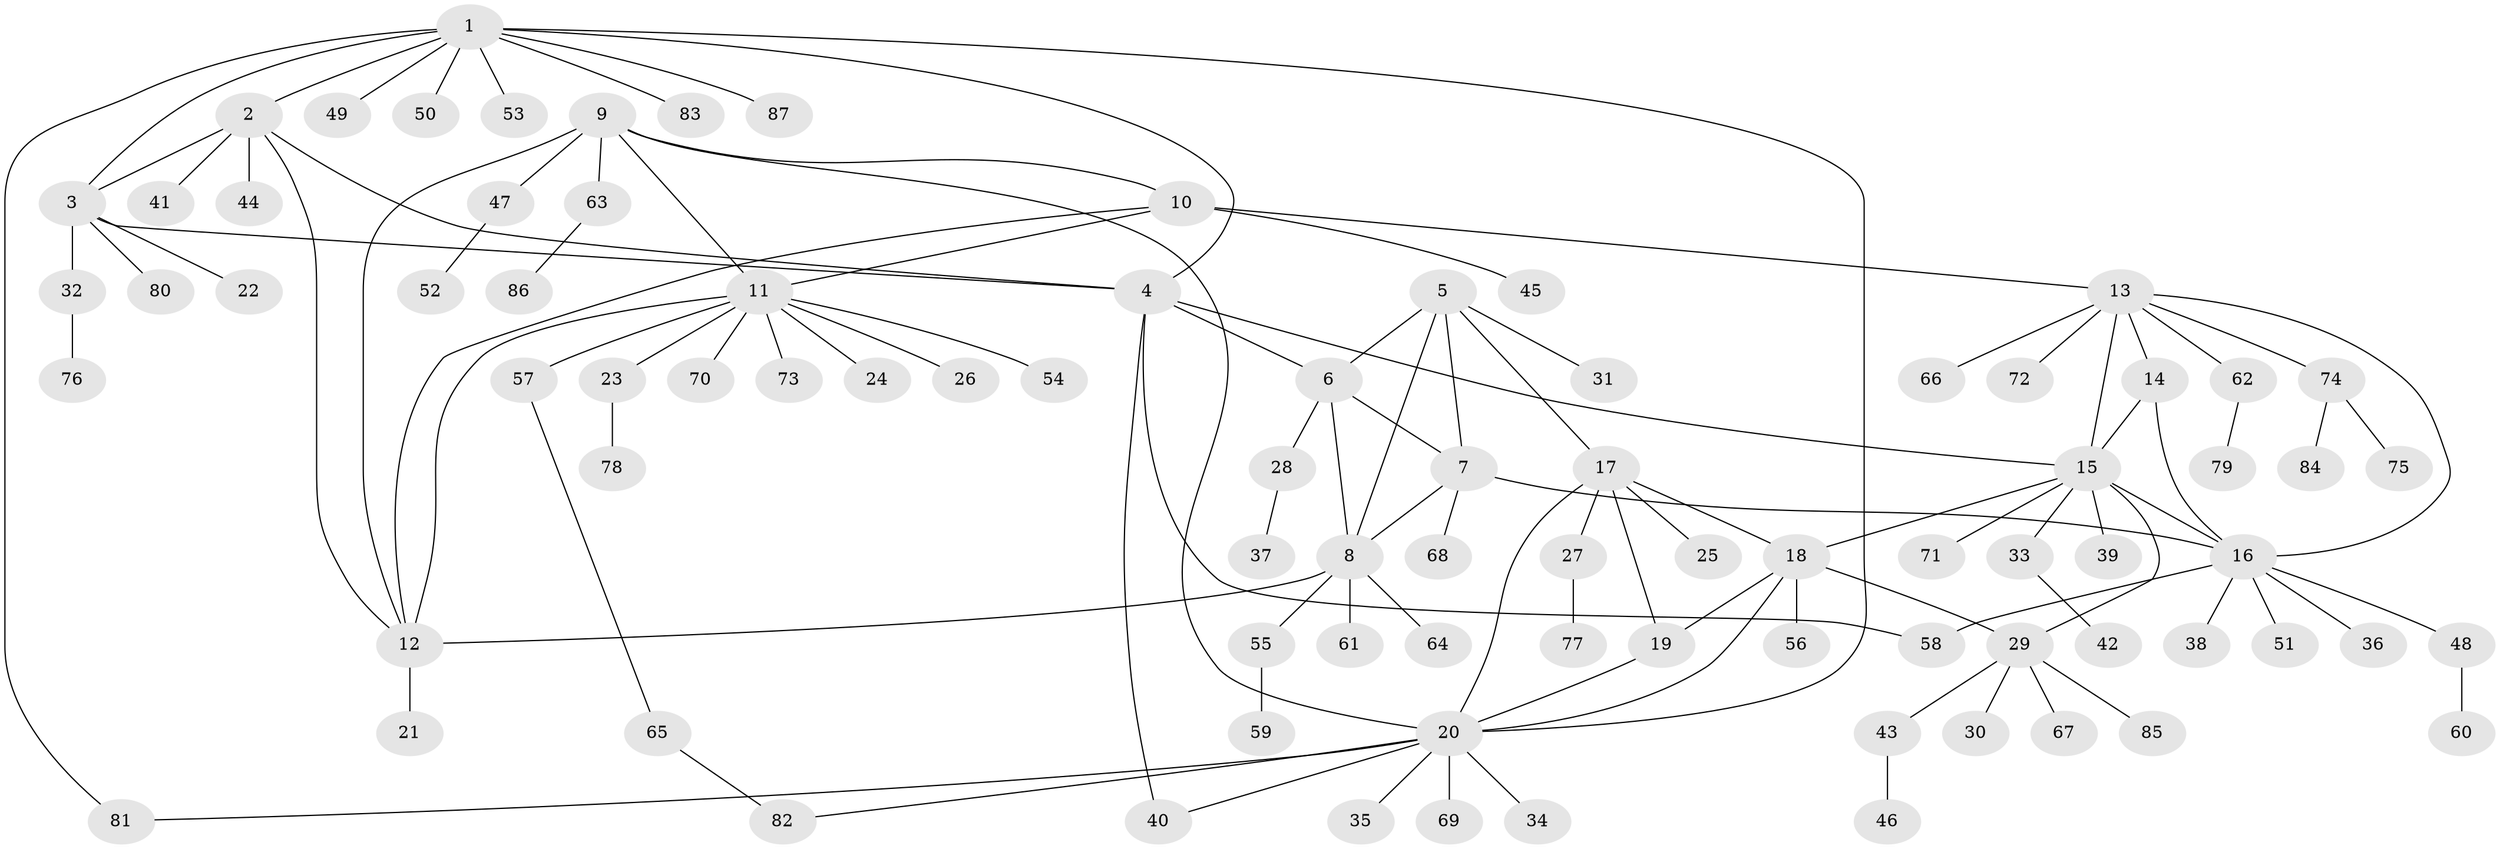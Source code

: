 // Generated by graph-tools (version 1.1) at 2025/54/03/09/25 04:54:26]
// undirected, 87 vertices, 112 edges
graph export_dot {
graph [start="1"]
  node [color=gray90,style=filled];
  1;
  2;
  3;
  4;
  5;
  6;
  7;
  8;
  9;
  10;
  11;
  12;
  13;
  14;
  15;
  16;
  17;
  18;
  19;
  20;
  21;
  22;
  23;
  24;
  25;
  26;
  27;
  28;
  29;
  30;
  31;
  32;
  33;
  34;
  35;
  36;
  37;
  38;
  39;
  40;
  41;
  42;
  43;
  44;
  45;
  46;
  47;
  48;
  49;
  50;
  51;
  52;
  53;
  54;
  55;
  56;
  57;
  58;
  59;
  60;
  61;
  62;
  63;
  64;
  65;
  66;
  67;
  68;
  69;
  70;
  71;
  72;
  73;
  74;
  75;
  76;
  77;
  78;
  79;
  80;
  81;
  82;
  83;
  84;
  85;
  86;
  87;
  1 -- 2;
  1 -- 3;
  1 -- 4;
  1 -- 20;
  1 -- 49;
  1 -- 50;
  1 -- 53;
  1 -- 81;
  1 -- 83;
  1 -- 87;
  2 -- 3;
  2 -- 4;
  2 -- 12;
  2 -- 41;
  2 -- 44;
  3 -- 4;
  3 -- 22;
  3 -- 32;
  3 -- 80;
  4 -- 6;
  4 -- 15;
  4 -- 40;
  4 -- 58;
  5 -- 6;
  5 -- 7;
  5 -- 8;
  5 -- 17;
  5 -- 31;
  6 -- 7;
  6 -- 8;
  6 -- 28;
  7 -- 8;
  7 -- 16;
  7 -- 68;
  8 -- 12;
  8 -- 55;
  8 -- 61;
  8 -- 64;
  9 -- 10;
  9 -- 11;
  9 -- 12;
  9 -- 20;
  9 -- 47;
  9 -- 63;
  10 -- 11;
  10 -- 12;
  10 -- 13;
  10 -- 45;
  11 -- 12;
  11 -- 23;
  11 -- 24;
  11 -- 26;
  11 -- 54;
  11 -- 57;
  11 -- 70;
  11 -- 73;
  12 -- 21;
  13 -- 14;
  13 -- 15;
  13 -- 16;
  13 -- 62;
  13 -- 66;
  13 -- 72;
  13 -- 74;
  14 -- 15;
  14 -- 16;
  15 -- 16;
  15 -- 18;
  15 -- 29;
  15 -- 33;
  15 -- 39;
  15 -- 71;
  16 -- 36;
  16 -- 38;
  16 -- 48;
  16 -- 51;
  16 -- 58;
  17 -- 18;
  17 -- 19;
  17 -- 20;
  17 -- 25;
  17 -- 27;
  18 -- 19;
  18 -- 20;
  18 -- 29;
  18 -- 56;
  19 -- 20;
  20 -- 34;
  20 -- 35;
  20 -- 40;
  20 -- 69;
  20 -- 81;
  20 -- 82;
  23 -- 78;
  27 -- 77;
  28 -- 37;
  29 -- 30;
  29 -- 43;
  29 -- 67;
  29 -- 85;
  32 -- 76;
  33 -- 42;
  43 -- 46;
  47 -- 52;
  48 -- 60;
  55 -- 59;
  57 -- 65;
  62 -- 79;
  63 -- 86;
  65 -- 82;
  74 -- 75;
  74 -- 84;
}
